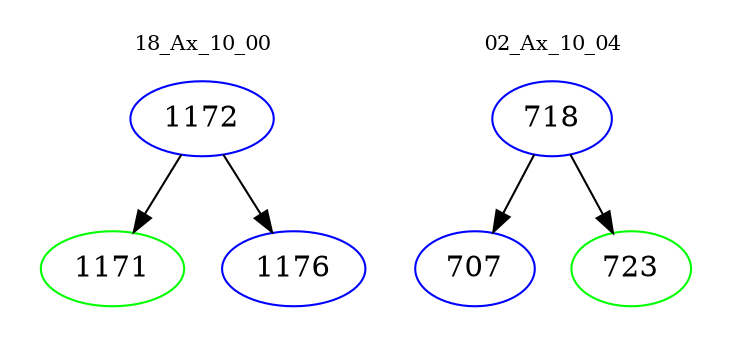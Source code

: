 digraph{
subgraph cluster_0 {
color = white
label = "18_Ax_10_00";
fontsize=10;
T0_1172 [label="1172", color="blue"]
T0_1172 -> T0_1171 [color="black"]
T0_1171 [label="1171", color="green"]
T0_1172 -> T0_1176 [color="black"]
T0_1176 [label="1176", color="blue"]
}
subgraph cluster_1 {
color = white
label = "02_Ax_10_04";
fontsize=10;
T1_718 [label="718", color="blue"]
T1_718 -> T1_707 [color="black"]
T1_707 [label="707", color="blue"]
T1_718 -> T1_723 [color="black"]
T1_723 [label="723", color="green"]
}
}
